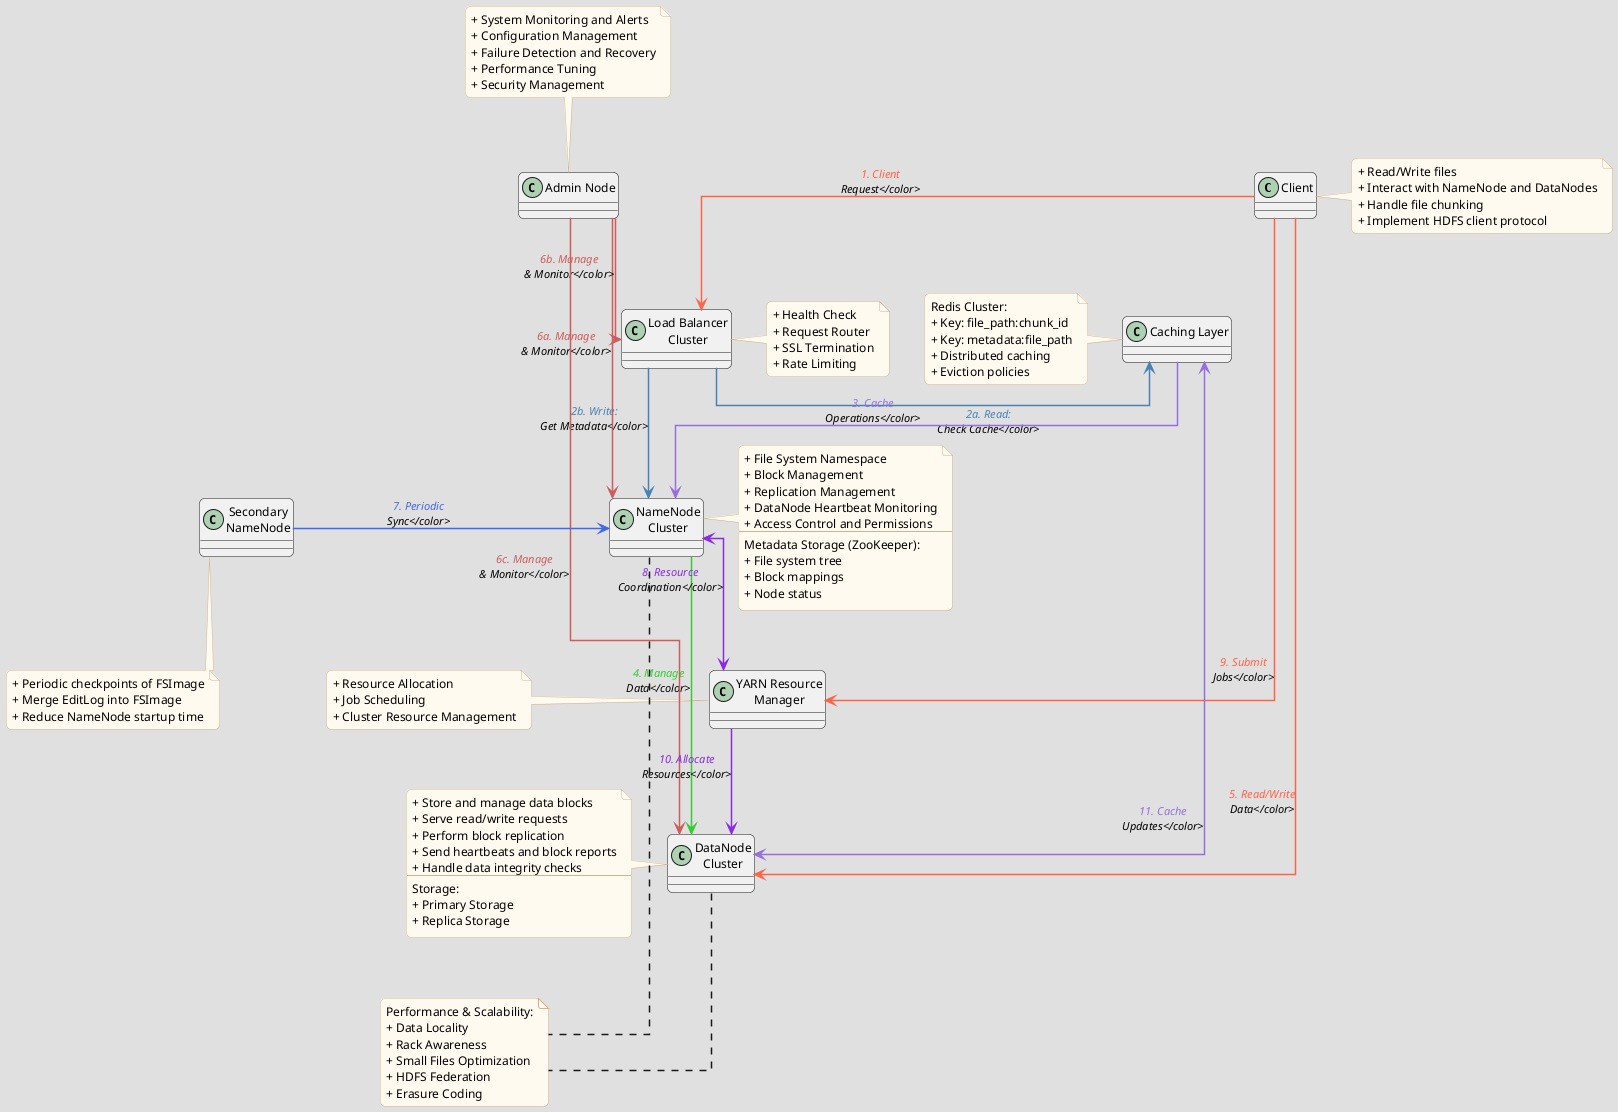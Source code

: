 @startuml Optimized HDFS Architecture V17
!define RECTANGLE class

skinparam backgroundColor #E0E0E0
skinparam handwritten false
skinparam monochrome false
skinparam defaultFontName Arial
skinparam defaultFontSize 12
skinparam roundCorner 10
skinparam ArrowThickness 1.5
skinparam linetype ortho
skinparam ArrowFontSize 11
skinparam ArrowFontStyle italic
skinparam NoteBackgroundColor #FFFAF0
skinparam NoteBorderColor #D2B48C
skinparam RectangleBackgroundColor #F5F5F5
skinparam RectangleBorderColor #000000

RECTANGLE "Client" as Client
RECTANGLE "Load Balancer\nCluster" as LB
RECTANGLE "Caching Layer" as Cache
RECTANGLE "NameNode\nCluster" as NameNode
RECTANGLE "DataNode\nCluster" as DataNode
RECTANGLE "Secondary\nNameNode" as SecondaryNN
RECTANGLE "Admin Node" as AdminNode
RECTANGLE "YARN Resource\nManager" as YARN

' 使用相同颜色设置连线和文字
Client -[#FF6347]down-> LB : <color:#FF6347>1. Client\nRequest</color>
LB -[#4682B4]right-> Cache : <color:#4682B4>2a. Read:\nCheck Cache</color>
LB -[#4682B4]down-> NameNode : <color:#4682B4>2b. Write:\nGet Metadata</color>
Cache -[#9370DB]down-> NameNode : <color:#9370DB>3. Cache\nOperations</color>
NameNode -[#32CD32]right-> DataNode : <color:#32CD32>4. Manage\nData</color>
Client -[#FF6347]right-> DataNode : <color:#FF6347>5. Read/Write\nData</color>
AdminNode -[#CD5C5C]-> NameNode : <color:#CD5C5C>6a. Manage\n& Monitor</color>
AdminNode -[#CD5C5C]-> LB : <color:#CD5C5C>6b. Manage\n& Monitor</color>
AdminNode -[#CD5C5C]down-> DataNode : <color:#CD5C5C>6c. Manage\n& Monitor</color>
NameNode <-[#4169E1]left- SecondaryNN : <color:#4169E1>7. Periodic\nSync</color>
NameNode <-[#8A2BE2]-> YARN : <color:#8A2BE2>8. Resource\nCoordination</color>
Client -[#FF6347]-> YARN : <color:#FF6347>9. Submit\nJobs</color>
YARN -[#8A2BE2]-> DataNode : <color:#8A2BE2>10. Allocate\nResources</color>
Cache <-[#9370DB]-> DataNode : <color:#9370DB>11. Cache\nUpdates</color>

note right of Client
  + Read/Write files
  + Interact with NameNode and DataNodes
  + Handle file chunking
  + Implement HDFS client protocol
end note

note right of LB
  + Health Check
  + Request Router
  + SSL Termination
  + Rate Limiting
end note

note left of Cache
  Redis Cluster:
  + Key: file_path:chunk_id
  + Key: metadata:file_path
  + Distributed caching
  + Eviction policies
end note

note right of NameNode
  + File System Namespace
  + Block Management
  + Replication Management
  + DataNode Heartbeat Monitoring
  + Access Control and Permissions
  --
  Metadata Storage (ZooKeeper):
  + File system tree
  + Block mappings
  + Node status
end note

note left of DataNode
  + Store and manage data blocks
  + Serve read/write requests
  + Perform block replication
  + Send heartbeats and block reports
  + Handle data integrity checks
  --
  Storage:
  + Primary Storage
  + Replica Storage
end note

note bottom of SecondaryNN
  + Periodic checkpoints of FSImage
  + Merge EditLog into FSImage
  + Reduce NameNode startup time
end note

note top of AdminNode
  + System Monitoring and Alerts
  + Configuration Management
  + Failure Detection and Recovery
  + Performance Tuning
  + Security Management
end note

note left of YARN
  + Resource Allocation
  + Job Scheduling
  + Cluster Resource Management
end note

note as N1
  Performance & Scalability:
  + Data Locality
  + Rack Awareness
  + Small Files Optimization
  + HDFS Federation
  + Erasure Coding
end note

NameNode .. N1
DataNode .. N1

@enduml
